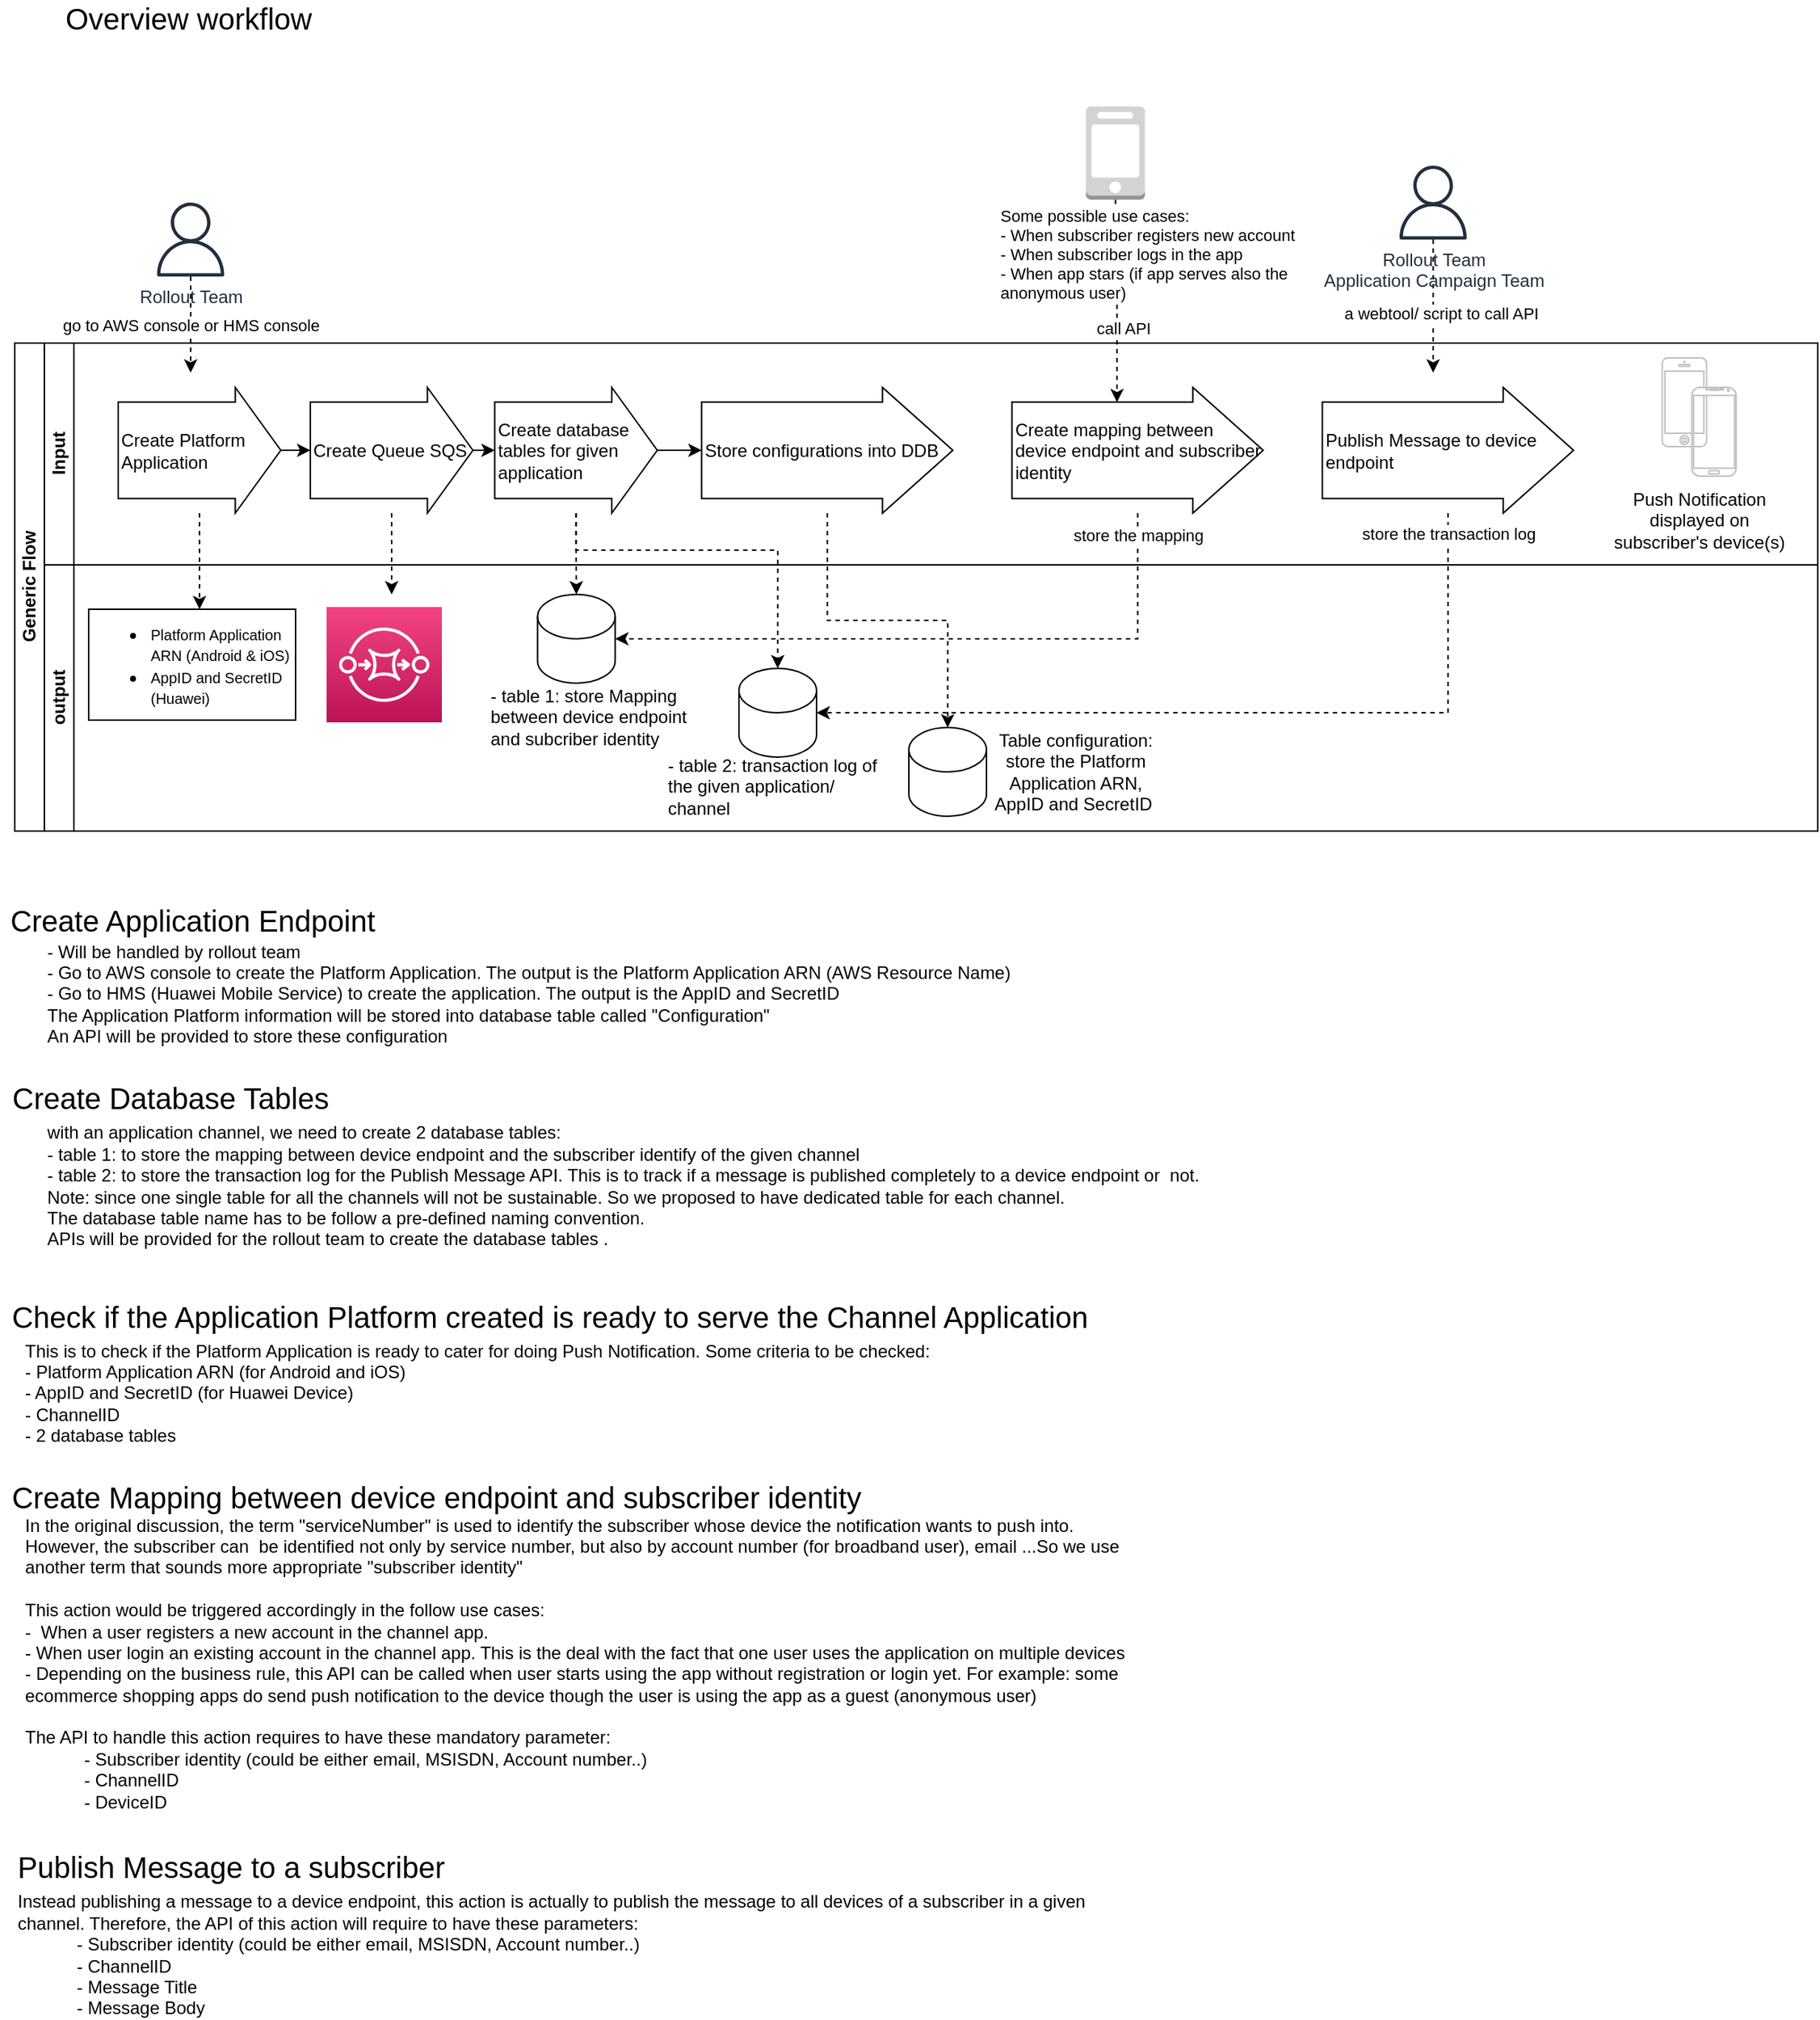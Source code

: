 <mxfile version="14.6.1" type="github">
  <diagram id="lONSl1WvP-Y2HhNY9bX5" name="Page-1">
    <mxGraphModel dx="1022" dy="745" grid="1" gridSize="10" guides="1" tooltips="1" connect="1" arrows="1" fold="1" page="1" pageScale="1" pageWidth="850" pageHeight="1100" math="0" shadow="0">
      <root>
        <mxCell id="0" />
        <mxCell id="1" parent="0" />
        <mxCell id="OOo40dx6nglXUyH_PE12-1" value="Generic Flow" style="swimlane;html=1;childLayout=stackLayout;resizeParent=1;resizeParentMax=0;horizontal=0;startSize=20;horizontalStack=0;" parent="1" vertex="1">
          <mxGeometry x="10" y="410" width="1220" height="330" as="geometry">
            <mxRectangle y="530" width="30" height="50" as="alternateBounds" />
          </mxGeometry>
        </mxCell>
        <mxCell id="OOo40dx6nglXUyH_PE12-31" value="" style="edgeStyle=orthogonalEdgeStyle;rounded=0;orthogonalLoop=1;jettySize=auto;html=1;entryX=0.5;entryY=0;entryDx=0;entryDy=0;entryPerimeter=0;dashed=1;" parent="OOo40dx6nglXUyH_PE12-1" source="OOo40dx6nglXUyH_PE12-26" target="OOo40dx6nglXUyH_PE12-11" edge="1">
          <mxGeometry relative="1" as="geometry" />
        </mxCell>
        <mxCell id="OOo40dx6nglXUyH_PE12-42" style="edgeStyle=orthogonalEdgeStyle;rounded=0;orthogonalLoop=1;jettySize=auto;html=1;entryX=0.5;entryY=0;entryDx=0;entryDy=0;entryPerimeter=0;dashed=1;" parent="OOo40dx6nglXUyH_PE12-1" source="OOo40dx6nglXUyH_PE12-26" target="OOo40dx6nglXUyH_PE12-37" edge="1">
          <mxGeometry relative="1" as="geometry">
            <Array as="points">
              <mxPoint x="380" y="140" />
              <mxPoint x="516" y="140" />
            </Array>
          </mxGeometry>
        </mxCell>
        <mxCell id="OOo40dx6nglXUyH_PE12-43" value="store the mapping" style="edgeStyle=orthogonalEdgeStyle;rounded=0;orthogonalLoop=1;jettySize=auto;html=1;entryX=1;entryY=0.5;entryDx=0;entryDy=0;entryPerimeter=0;dashed=1;" parent="OOo40dx6nglXUyH_PE12-1" source="OOo40dx6nglXUyH_PE12-28" target="OOo40dx6nglXUyH_PE12-11" edge="1">
          <mxGeometry x="-0.933" relative="1" as="geometry">
            <Array as="points">
              <mxPoint x="759.75" y="200" />
            </Array>
            <mxPoint as="offset" />
          </mxGeometry>
        </mxCell>
        <mxCell id="OOo40dx6nglXUyH_PE12-44" value="store the transaction log" style="edgeStyle=orthogonalEdgeStyle;rounded=0;orthogonalLoop=1;jettySize=auto;html=1;entryX=1;entryY=0.5;entryDx=0;entryDy=0;entryPerimeter=0;dashed=1;" parent="OOo40dx6nglXUyH_PE12-1" source="OOo40dx6nglXUyH_PE12-29" target="OOo40dx6nglXUyH_PE12-37" edge="1">
          <mxGeometry x="-0.95" relative="1" as="geometry">
            <Array as="points">
              <mxPoint x="970" y="250" />
            </Array>
            <mxPoint as="offset" />
          </mxGeometry>
        </mxCell>
        <mxCell id="OOo40dx6nglXUyH_PE12-2" value="Input" style="swimlane;html=1;startSize=20;horizontal=0;" parent="OOo40dx6nglXUyH_PE12-1" vertex="1">
          <mxGeometry x="20" width="1200" height="150" as="geometry" />
        </mxCell>
        <mxCell id="gMHcxJPYBYsG8lV3nRY1-2" style="edgeStyle=orthogonalEdgeStyle;rounded=0;orthogonalLoop=1;jettySize=auto;html=1;exitX=1;exitY=0.5;exitDx=0;exitDy=0;exitPerimeter=0;entryX=0;entryY=0.5;entryDx=0;entryDy=0;entryPerimeter=0;" edge="1" parent="OOo40dx6nglXUyH_PE12-2" source="OOo40dx6nglXUyH_PE12-25" target="cDs7TkjnFNsFu-oyCOZs-1">
          <mxGeometry relative="1" as="geometry" />
        </mxCell>
        <mxCell id="OOo40dx6nglXUyH_PE12-25" value="&lt;span style=&quot;text-align: center&quot;&gt;Create Platform Application&lt;/span&gt;" style="shape=singleArrow;whiteSpace=wrap;html=1;align=left;arrowWidth=0.767;arrowSize=0.28;" parent="OOo40dx6nglXUyH_PE12-2" vertex="1">
          <mxGeometry x="50" y="30" width="110" height="85" as="geometry" />
        </mxCell>
        <mxCell id="gMHcxJPYBYsG8lV3nRY1-4" style="edgeStyle=orthogonalEdgeStyle;rounded=0;orthogonalLoop=1;jettySize=auto;html=1;exitX=1;exitY=0.5;exitDx=0;exitDy=0;exitPerimeter=0;entryX=0;entryY=0.5;entryDx=0;entryDy=0;entryPerimeter=0;" edge="1" parent="OOo40dx6nglXUyH_PE12-2" source="OOo40dx6nglXUyH_PE12-26" target="OOo40dx6nglXUyH_PE12-27">
          <mxGeometry relative="1" as="geometry" />
        </mxCell>
        <mxCell id="OOo40dx6nglXUyH_PE12-26" value="&lt;span style=&quot;text-align: center&quot;&gt;Create database tables for given application&lt;/span&gt;" style="shape=singleArrow;whiteSpace=wrap;html=1;align=left;arrowWidth=0.767;arrowSize=0.28;" parent="OOo40dx6nglXUyH_PE12-2" vertex="1">
          <mxGeometry x="304.75" y="30" width="110" height="85" as="geometry" />
        </mxCell>
        <mxCell id="OOo40dx6nglXUyH_PE12-27" value="&lt;div style=&quot;text-align: center&quot;&gt;Store configurations into DDB&lt;/div&gt;" style="shape=singleArrow;whiteSpace=wrap;html=1;align=left;arrowWidth=0.767;arrowSize=0.28;" parent="OOo40dx6nglXUyH_PE12-2" vertex="1">
          <mxGeometry x="444.75" y="30" width="170" height="85" as="geometry" />
        </mxCell>
        <mxCell id="OOo40dx6nglXUyH_PE12-28" value="&lt;span style=&quot;text-align: center&quot;&gt;Create mapping between device endpoint and&amp;nbsp;&lt;/span&gt;subscriber identity" style="shape=singleArrow;whiteSpace=wrap;html=1;align=left;arrowWidth=0.767;arrowSize=0.28;" parent="OOo40dx6nglXUyH_PE12-2" vertex="1">
          <mxGeometry x="654.75" y="30" width="170" height="85" as="geometry" />
        </mxCell>
        <mxCell id="OOo40dx6nglXUyH_PE12-29" value="Publish Message to device endpoint" style="shape=singleArrow;whiteSpace=wrap;html=1;align=left;arrowWidth=0.767;arrowSize=0.28;" parent="OOo40dx6nglXUyH_PE12-2" vertex="1">
          <mxGeometry x="864.75" y="30" width="170" height="85" as="geometry" />
        </mxCell>
        <mxCell id="OOo40dx6nglXUyH_PE12-45" value="" style="html=1;verticalLabelPosition=bottom;labelBackgroundColor=#ffffff;verticalAlign=top;shadow=0;dashed=0;strokeWidth=1;shape=mxgraph.ios7.misc.iphone;strokeColor=#c0c0c0;align=left;" parent="OOo40dx6nglXUyH_PE12-2" vertex="1">
          <mxGeometry x="1094.75" y="10" width="30" height="60" as="geometry" />
        </mxCell>
        <mxCell id="OOo40dx6nglXUyH_PE12-46" value="" style="verticalLabelPosition=bottom;verticalAlign=top;html=1;shadow=0;dashed=0;strokeWidth=1;shape=mxgraph.android.phone2;strokeColor=#c0c0c0;align=left;" parent="OOo40dx6nglXUyH_PE12-2" vertex="1">
          <mxGeometry x="1114.75" y="30" width="30" height="60" as="geometry" />
        </mxCell>
        <mxCell id="OOo40dx6nglXUyH_PE12-47" value="Push Notification displayed on subscriber&#39;s device(s)" style="text;html=1;strokeColor=none;fillColor=none;align=center;verticalAlign=middle;whiteSpace=wrap;rounded=0;" parent="OOo40dx6nglXUyH_PE12-2" vertex="1">
          <mxGeometry x="1054.75" y="90" width="130" height="60" as="geometry" />
        </mxCell>
        <mxCell id="gMHcxJPYBYsG8lV3nRY1-3" style="edgeStyle=orthogonalEdgeStyle;rounded=0;orthogonalLoop=1;jettySize=auto;html=1;exitX=1;exitY=0.5;exitDx=0;exitDy=0;exitPerimeter=0;entryX=0;entryY=0.5;entryDx=0;entryDy=0;entryPerimeter=0;" edge="1" parent="OOo40dx6nglXUyH_PE12-2" source="cDs7TkjnFNsFu-oyCOZs-1" target="OOo40dx6nglXUyH_PE12-26">
          <mxGeometry relative="1" as="geometry" />
        </mxCell>
        <mxCell id="cDs7TkjnFNsFu-oyCOZs-1" value="&lt;div style=&quot;text-align: center&quot;&gt;&lt;span&gt;Create Queue SQS&amp;nbsp;&lt;/span&gt;&lt;/div&gt;" style="shape=singleArrow;whiteSpace=wrap;html=1;align=left;arrowWidth=0.767;arrowSize=0.28;" parent="OOo40dx6nglXUyH_PE12-2" vertex="1">
          <mxGeometry x="180" y="30" width="110" height="85" as="geometry" />
        </mxCell>
        <mxCell id="OOo40dx6nglXUyH_PE12-30" style="edgeStyle=orthogonalEdgeStyle;rounded=0;orthogonalLoop=1;jettySize=auto;html=1;dashed=1;" parent="OOo40dx6nglXUyH_PE12-1" source="OOo40dx6nglXUyH_PE12-25" target="OOo40dx6nglXUyH_PE12-7" edge="1">
          <mxGeometry relative="1" as="geometry">
            <Array as="points">
              <mxPoint x="125" y="170" />
              <mxPoint x="125" y="170" />
            </Array>
          </mxGeometry>
        </mxCell>
        <mxCell id="OOo40dx6nglXUyH_PE12-3" value="output" style="swimlane;html=1;startSize=20;horizontal=0;" parent="OOo40dx6nglXUyH_PE12-1" vertex="1">
          <mxGeometry x="20" y="150" width="1200" height="180" as="geometry" />
        </mxCell>
        <mxCell id="OOo40dx6nglXUyH_PE12-7" value="&lt;ul&gt;&lt;li&gt;&lt;font style=&quot;font-size: 10px&quot;&gt;Platform Application ARN (Android &amp;amp; iOS)&lt;/font&gt;&lt;/li&gt;&lt;li&gt;&lt;span style=&quot;font-size: 10px&quot;&gt;AppID and SecretID (Huawei)&lt;/span&gt;&lt;/li&gt;&lt;/ul&gt;" style="rounded=0;whiteSpace=wrap;html=1;align=left;" parent="OOo40dx6nglXUyH_PE12-3" vertex="1">
          <mxGeometry x="30" y="30" width="140" height="75" as="geometry" />
        </mxCell>
        <mxCell id="OOo40dx6nglXUyH_PE12-11" value="" style="shape=cylinder3;whiteSpace=wrap;html=1;boundedLbl=1;backgroundOutline=1;size=15;" parent="OOo40dx6nglXUyH_PE12-3" vertex="1">
          <mxGeometry x="333.75" y="20" width="52.5" height="60" as="geometry" />
        </mxCell>
        <mxCell id="OOo40dx6nglXUyH_PE12-13" value="- table 1: store Mapping between device endpoint and subcriber identity&lt;br&gt;&lt;br&gt;" style="text;html=1;strokeColor=none;fillColor=none;align=left;verticalAlign=middle;whiteSpace=wrap;rounded=0;" parent="OOo40dx6nglXUyH_PE12-3" vertex="1">
          <mxGeometry x="300" y="100" width="140" height="20" as="geometry" />
        </mxCell>
        <mxCell id="OOo40dx6nglXUyH_PE12-37" value="" style="shape=cylinder3;whiteSpace=wrap;html=1;boundedLbl=1;backgroundOutline=1;size=15;" parent="OOo40dx6nglXUyH_PE12-3" vertex="1">
          <mxGeometry x="470" y="70" width="52.5" height="60" as="geometry" />
        </mxCell>
        <mxCell id="OOo40dx6nglXUyH_PE12-41" value="&lt;span style=&quot;&quot;&gt;- table 2: transaction log of the given application/ channel&lt;/span&gt;" style="text;html=1;strokeColor=none;fillColor=none;align=left;verticalAlign=middle;whiteSpace=wrap;rounded=0;" parent="OOo40dx6nglXUyH_PE12-3" vertex="1">
          <mxGeometry x="420" y="140" width="150" height="20" as="geometry" />
        </mxCell>
        <mxCell id="OOo40dx6nglXUyH_PE12-72" value="" style="shape=cylinder3;whiteSpace=wrap;html=1;boundedLbl=1;backgroundOutline=1;size=15;" parent="OOo40dx6nglXUyH_PE12-3" vertex="1">
          <mxGeometry x="585" y="110" width="52.5" height="60" as="geometry" />
        </mxCell>
        <mxCell id="gMHcxJPYBYsG8lV3nRY1-6" value="" style="points=[[0,0,0],[0.25,0,0],[0.5,0,0],[0.75,0,0],[1,0,0],[0,1,0],[0.25,1,0],[0.5,1,0],[0.75,1,0],[1,1,0],[0,0.25,0],[0,0.5,0],[0,0.75,0],[1,0.25,0],[1,0.5,0],[1,0.75,0]];outlineConnect=0;fontColor=#232F3E;gradientColor=#F34482;gradientDirection=north;fillColor=#BC1356;strokeColor=#ffffff;dashed=0;verticalLabelPosition=bottom;verticalAlign=top;align=center;html=1;fontSize=12;fontStyle=0;aspect=fixed;shape=mxgraph.aws4.resourceIcon;resIcon=mxgraph.aws4.sqs;" vertex="1" parent="OOo40dx6nglXUyH_PE12-3">
          <mxGeometry x="191" y="28.5" width="78" height="78" as="geometry" />
        </mxCell>
        <mxCell id="OOo40dx6nglXUyH_PE12-73" value="Table configuration: store the Platform Application ARN, AppID and SecretID&amp;nbsp;" style="text;html=1;strokeColor=none;fillColor=none;align=center;verticalAlign=middle;whiteSpace=wrap;rounded=0;" parent="OOo40dx6nglXUyH_PE12-3" vertex="1">
          <mxGeometry x="637.5" y="130" width="120" height="20" as="geometry" />
        </mxCell>
        <mxCell id="gMHcxJPYBYsG8lV3nRY1-13" style="edgeStyle=orthogonalEdgeStyle;rounded=0;orthogonalLoop=1;jettySize=auto;html=1;dashed=1;entryX=0.5;entryY=0;entryDx=0;entryDy=0;entryPerimeter=0;" edge="1" parent="OOo40dx6nglXUyH_PE12-1" source="OOo40dx6nglXUyH_PE12-27" target="OOo40dx6nglXUyH_PE12-72">
          <mxGeometry relative="1" as="geometry">
            <mxPoint x="630" y="250" as="targetPoint" />
          </mxGeometry>
        </mxCell>
        <mxCell id="OOo40dx6nglXUyH_PE12-49" value="go to AWS console or HMS console" style="edgeStyle=orthogonalEdgeStyle;rounded=0;orthogonalLoop=1;jettySize=auto;html=1;dashed=1;" parent="1" source="OOo40dx6nglXUyH_PE12-48" edge="1">
          <mxGeometry relative="1" as="geometry">
            <mxPoint x="129" y="430" as="targetPoint" />
          </mxGeometry>
        </mxCell>
        <mxCell id="OOo40dx6nglXUyH_PE12-48" value="Rollout Team" style="outlineConnect=0;fontColor=#232F3E;gradientColor=none;fillColor=#232F3E;strokeColor=none;dashed=0;verticalLabelPosition=bottom;verticalAlign=top;align=center;html=1;fontSize=12;fontStyle=0;aspect=fixed;pointerEvents=1;shape=mxgraph.aws4.user;" parent="1" vertex="1">
          <mxGeometry x="104" y="315" width="50" height="50" as="geometry" />
        </mxCell>
        <mxCell id="OOo40dx6nglXUyH_PE12-55" value="Some possible use cases: &lt;br&gt;- When subscriber registers new account&amp;nbsp;&lt;br&gt;- When subscriber logs in the app&amp;nbsp;&lt;br&gt;- When app stars (if app serves also the &lt;br&gt;anonymous user)" style="edgeStyle=orthogonalEdgeStyle;rounded=0;orthogonalLoop=1;jettySize=auto;html=1;entryX=0.418;entryY=0.118;entryDx=0;entryDy=0;entryPerimeter=0;dashed=1;align=left;" parent="1" source="OOo40dx6nglXUyH_PE12-54" target="OOo40dx6nglXUyH_PE12-28" edge="1">
          <mxGeometry x="-0.464" y="-80" relative="1" as="geometry">
            <mxPoint as="offset" />
          </mxGeometry>
        </mxCell>
        <mxCell id="OOo40dx6nglXUyH_PE12-62" value="call API" style="edgeLabel;html=1;align=center;verticalAlign=middle;resizable=0;points=[];" parent="OOo40dx6nglXUyH_PE12-55" vertex="1" connectable="0">
          <mxGeometry x="0.276" y="4" relative="1" as="geometry">
            <mxPoint as="offset" />
          </mxGeometry>
        </mxCell>
        <mxCell id="OOo40dx6nglXUyH_PE12-54" value="" style="outlineConnect=0;dashed=0;verticalLabelPosition=bottom;verticalAlign=top;align=center;html=1;shape=mxgraph.aws3.mobile_client;fillColor=#D2D3D3;gradientColor=none;" parent="1" vertex="1">
          <mxGeometry x="734.75" y="250" width="40" height="63" as="geometry" />
        </mxCell>
        <mxCell id="OOo40dx6nglXUyH_PE12-59" value="a webtool/ script to call API" style="edgeStyle=orthogonalEdgeStyle;rounded=0;orthogonalLoop=1;jettySize=auto;html=1;dashed=1;" parent="1" source="OOo40dx6nglXUyH_PE12-56" edge="1">
          <mxGeometry x="0.112" y="5" relative="1" as="geometry">
            <mxPoint x="969.75" y="430" as="targetPoint" />
            <mxPoint as="offset" />
          </mxGeometry>
        </mxCell>
        <mxCell id="OOo40dx6nglXUyH_PE12-56" value="Rollout Team&lt;br&gt;Application Campaign Team" style="outlineConnect=0;fontColor=#232F3E;gradientColor=none;fillColor=#232F3E;strokeColor=none;dashed=0;verticalLabelPosition=bottom;verticalAlign=top;align=center;html=1;fontSize=12;fontStyle=0;aspect=fixed;pointerEvents=1;shape=mxgraph.aws4.user;" parent="1" vertex="1">
          <mxGeometry x="944.75" y="290" width="50" height="50" as="geometry" />
        </mxCell>
        <mxCell id="OOo40dx6nglXUyH_PE12-63" value="&lt;font style=&quot;font-size: 20px&quot;&gt;Overview workflow&amp;nbsp;&lt;/font&gt;" style="text;html=1;align=center;verticalAlign=middle;resizable=0;points=[];autosize=1;strokeColor=none;" parent="1" vertex="1">
          <mxGeometry x="35" y="180" width="190" height="20" as="geometry" />
        </mxCell>
        <mxCell id="OOo40dx6nglXUyH_PE12-64" value="&lt;font style=&quot;font-size: 20px&quot;&gt;Create Application Endpoint&lt;/font&gt;" style="text;html=1;align=center;verticalAlign=middle;resizable=0;points=[];autosize=1;strokeColor=none;" parent="1" vertex="1">
          <mxGeometry y="790" width="260" height="20" as="geometry" />
        </mxCell>
        <mxCell id="OOo40dx6nglXUyH_PE12-65" value="- Will be handled by rollout team&lt;br&gt;- Go to AWS console to create the Platform Application. The output is the Platform Application ARN (AWS Resource Name)&lt;br&gt;- Go to HMS (Huawei Mobile Service) to create the application. The output is the AppID and SecretID&amp;nbsp;&amp;nbsp;&lt;br&gt;The Application Platform information will be stored into database table called &quot;Configuration&quot;&lt;br&gt;An API will be provided to store these configuration" style="text;html=1;strokeColor=none;fillColor=none;align=left;verticalAlign=middle;whiteSpace=wrap;rounded=0;" parent="1" vertex="1">
          <mxGeometry x="30" y="840" width="760" height="20" as="geometry" />
        </mxCell>
        <mxCell id="OOo40dx6nglXUyH_PE12-76" value="&lt;font style=&quot;font-size: 20px&quot;&gt;Create Database Tables&lt;/font&gt;" style="text;html=1;align=center;verticalAlign=middle;resizable=0;points=[];autosize=1;strokeColor=none;" parent="1" vertex="1">
          <mxGeometry y="910" width="230" height="20" as="geometry" />
        </mxCell>
        <mxCell id="OOo40dx6nglXUyH_PE12-77" value="with an application channel, we need to create 2 database tables:&amp;nbsp;&lt;br&gt;- table 1: to store the mapping between device endpoint and the subscriber identify of the given channel&amp;nbsp;&lt;br&gt;- table 2: to store the transaction log for the Publish Message API. This is to track if a message is published completely to a device endpoint or&amp;nbsp; not.&amp;nbsp;&lt;br&gt;Note: since one single table for all the channels will not be sustainable. So we proposed to have dedicated table for each channel.&amp;nbsp;&lt;br&gt;The database table name has to be follow a pre-defined naming convention.&amp;nbsp;&lt;br&gt;APIs will be provided for the rollout team to create the database tables .&amp;nbsp;" style="text;html=1;strokeColor=none;fillColor=none;align=left;verticalAlign=middle;whiteSpace=wrap;rounded=0;" parent="1" vertex="1">
          <mxGeometry x="30" y="970" width="800" height="20" as="geometry" />
        </mxCell>
        <mxCell id="OOo40dx6nglXUyH_PE12-78" value="&lt;font style=&quot;font-size: 20px&quot;&gt;Check if the Application Platform created is ready to serve the Channel Application&amp;nbsp; &amp;nbsp;&lt;br&gt;&lt;br&gt;&lt;/font&gt;" style="text;html=1;align=center;verticalAlign=middle;resizable=0;points=[];autosize=1;strokeColor=none;" parent="1" vertex="1">
          <mxGeometry y="1060" width="760" height="40" as="geometry" />
        </mxCell>
        <mxCell id="OOo40dx6nglXUyH_PE12-80" value="This is to check if the Platform Application is ready to cater for doing Push Notification. Some criteria to be checked:&amp;nbsp;&lt;br&gt;- Platform Application ARN (for Android and iOS)&amp;nbsp;&lt;br&gt;- AppID and SecretID (for Huawei Device)&amp;nbsp;&lt;br&gt;- ChannelID&amp;nbsp;&lt;br&gt;- 2 database tables&amp;nbsp;&lt;br&gt;" style="text;html=1;strokeColor=none;fillColor=none;align=left;verticalAlign=middle;whiteSpace=wrap;rounded=0;" parent="1" vertex="1">
          <mxGeometry x="14.75" y="1110" width="760" height="20" as="geometry" />
        </mxCell>
        <mxCell id="OOo40dx6nglXUyH_PE12-81" value="&lt;font style=&quot;font-size: 20px&quot;&gt;&lt;font style=&quot;font-size: 20px&quot;&gt;Create Mapping&amp;nbsp;&lt;/font&gt;&lt;span&gt;between device endpoint and&amp;nbsp;&lt;/span&gt;&lt;span style=&quot;text-align: left&quot;&gt;subscriber identity&lt;/span&gt;&lt;/font&gt;" style="text;html=1;align=center;verticalAlign=middle;resizable=0;points=[];autosize=1;strokeColor=none;" parent="1" vertex="1">
          <mxGeometry y="1180" width="590" height="20" as="geometry" />
        </mxCell>
        <mxCell id="OOo40dx6nglXUyH_PE12-82" value="In the original discussion, the term &quot;serviceNumber&quot; is used to identify the subscriber whose device the notification wants to push into. However, the subscriber can&amp;nbsp; be identified not only by service number, but also by account number (for broadband user), email ...So we use another term that sounds more appropriate &quot;subscriber identity&quot;&lt;br&gt;&lt;br&gt;This action would be triggered accordingly in the follow use cases:&amp;nbsp;&lt;br&gt;-&amp;nbsp; When a user registers a new account in the channel app.&lt;br&gt;&lt;div&gt;- When user login an existing account in the channel app. This is the deal with the fact that one user uses the application on multiple devices&amp;nbsp;&lt;/div&gt;&lt;div&gt;&lt;span&gt;-&amp;nbsp;&lt;/span&gt;Depending on the business rule, this API can be called when user starts using the app without registration or login yet. For example: some ecommerce shopping apps do send push notification to the device though the user is using the app as a guest (anonymous user)&amp;nbsp;&amp;nbsp;&lt;/div&gt;&lt;div&gt;&lt;br&gt;&lt;/div&gt;&lt;div&gt;The API to handle this action requires to have these mandatory parameter:&amp;nbsp;&lt;/div&gt;&lt;blockquote style=&quot;margin: 0 0 0 40px ; border: none ; padding: 0px&quot;&gt;&lt;div&gt;-&amp;nbsp;&lt;span&gt;Subscriber identity (could be either email, MSISDN, Account number..)&lt;/span&gt;&lt;/div&gt;&lt;div&gt;&lt;span&gt;- ChannelID&lt;/span&gt;&lt;/div&gt;&lt;div&gt;&lt;span&gt;- DeviceID&amp;nbsp;&lt;/span&gt;&lt;/div&gt;&lt;/blockquote&gt;&lt;div&gt;&lt;br&gt;&lt;/div&gt;" style="text;html=1;strokeColor=none;fillColor=none;align=left;verticalAlign=middle;whiteSpace=wrap;rounded=0;" parent="1" vertex="1">
          <mxGeometry x="14.75" y="1300" width="760" height="20" as="geometry" />
        </mxCell>
        <mxCell id="OOo40dx6nglXUyH_PE12-84" value="&lt;span style=&quot;font-size: 20px&quot;&gt;Publish Message to a subscriber&lt;/span&gt;" style="text;html=1;align=left;verticalAlign=middle;resizable=0;points=[];autosize=1;strokeColor=none;" parent="1" vertex="1">
          <mxGeometry x="10" y="1430" width="300" height="20" as="geometry" />
        </mxCell>
        <mxCell id="OOo40dx6nglXUyH_PE12-85" value="Instead publishing a message to a device endpoint, this action is actually to publish the message to all devices of a subscriber in a given channel. Therefore, the API of this action will require to have these parameters:&amp;nbsp;&lt;br&gt;&lt;blockquote style=&quot;margin: 0 0 0 40px ; border: none ; padding: 0px&quot;&gt;- Subscriber identity (could be either email, MSISDN, Account number..)&lt;/blockquote&gt;&lt;blockquote style=&quot;margin: 0 0 0 40px ; border: none ; padding: 0px&quot;&gt;- ChannelID&amp;nbsp;&lt;/blockquote&gt;&lt;blockquote style=&quot;margin: 0 0 0 40px ; border: none ; padding: 0px&quot;&gt;- Message Title&lt;/blockquote&gt;&lt;blockquote style=&quot;margin: 0 0 0 40px ; border: none ; padding: 0px&quot;&gt;- Message Body&lt;/blockquote&gt;" style="text;html=1;strokeColor=none;fillColor=none;align=left;verticalAlign=middle;whiteSpace=wrap;rounded=0;" parent="1" vertex="1">
          <mxGeometry x="10" y="1490" width="760" height="20" as="geometry" />
        </mxCell>
        <mxCell id="gMHcxJPYBYsG8lV3nRY1-11" style="edgeStyle=orthogonalEdgeStyle;rounded=0;orthogonalLoop=1;jettySize=auto;html=1;dashed=1;" edge="1" parent="1" source="cDs7TkjnFNsFu-oyCOZs-1">
          <mxGeometry relative="1" as="geometry">
            <mxPoint x="265" y="580" as="targetPoint" />
          </mxGeometry>
        </mxCell>
      </root>
    </mxGraphModel>
  </diagram>
</mxfile>
